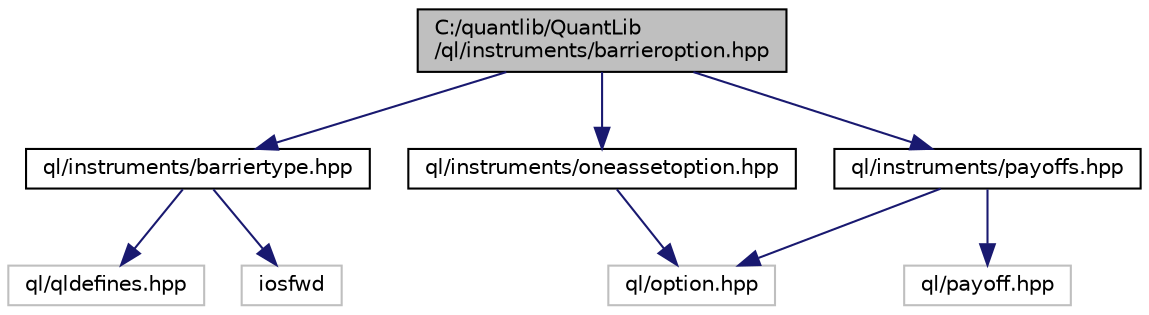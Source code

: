 digraph "C:/quantlib/QuantLib/ql/instruments/barrieroption.hpp"
{
  edge [fontname="Helvetica",fontsize="10",labelfontname="Helvetica",labelfontsize="10"];
  node [fontname="Helvetica",fontsize="10",shape=record];
  Node1 [label="C:/quantlib/QuantLib\l/ql/instruments/barrieroption.hpp",height=0.2,width=0.4,color="black", fillcolor="grey75", style="filled", fontcolor="black"];
  Node1 -> Node2 [color="midnightblue",fontsize="10",style="solid"];
  Node2 [label="ql/instruments/oneassetoption.hpp",height=0.2,width=0.4,color="black", fillcolor="white", style="filled",URL="$oneassetoption_8hpp.html",tooltip="Option on a single asset. "];
  Node2 -> Node3 [color="midnightblue",fontsize="10",style="solid"];
  Node3 [label="ql/option.hpp",height=0.2,width=0.4,color="grey75", fillcolor="white", style="filled"];
  Node1 -> Node4 [color="midnightblue",fontsize="10",style="solid"];
  Node4 [label="ql/instruments/barriertype.hpp",height=0.2,width=0.4,color="black", fillcolor="white", style="filled",URL="$barriertype_8hpp.html",tooltip="Barrier type. "];
  Node4 -> Node5 [color="midnightblue",fontsize="10",style="solid"];
  Node5 [label="ql/qldefines.hpp",height=0.2,width=0.4,color="grey75", fillcolor="white", style="filled"];
  Node4 -> Node6 [color="midnightblue",fontsize="10",style="solid"];
  Node6 [label="iosfwd",height=0.2,width=0.4,color="grey75", fillcolor="white", style="filled"];
  Node1 -> Node7 [color="midnightblue",fontsize="10",style="solid"];
  Node7 [label="ql/instruments/payoffs.hpp",height=0.2,width=0.4,color="black", fillcolor="white", style="filled",URL="$payoffs_8hpp.html",tooltip="Payoffs for various options. "];
  Node7 -> Node3 [color="midnightblue",fontsize="10",style="solid"];
  Node7 -> Node8 [color="midnightblue",fontsize="10",style="solid"];
  Node8 [label="ql/payoff.hpp",height=0.2,width=0.4,color="grey75", fillcolor="white", style="filled"];
}
